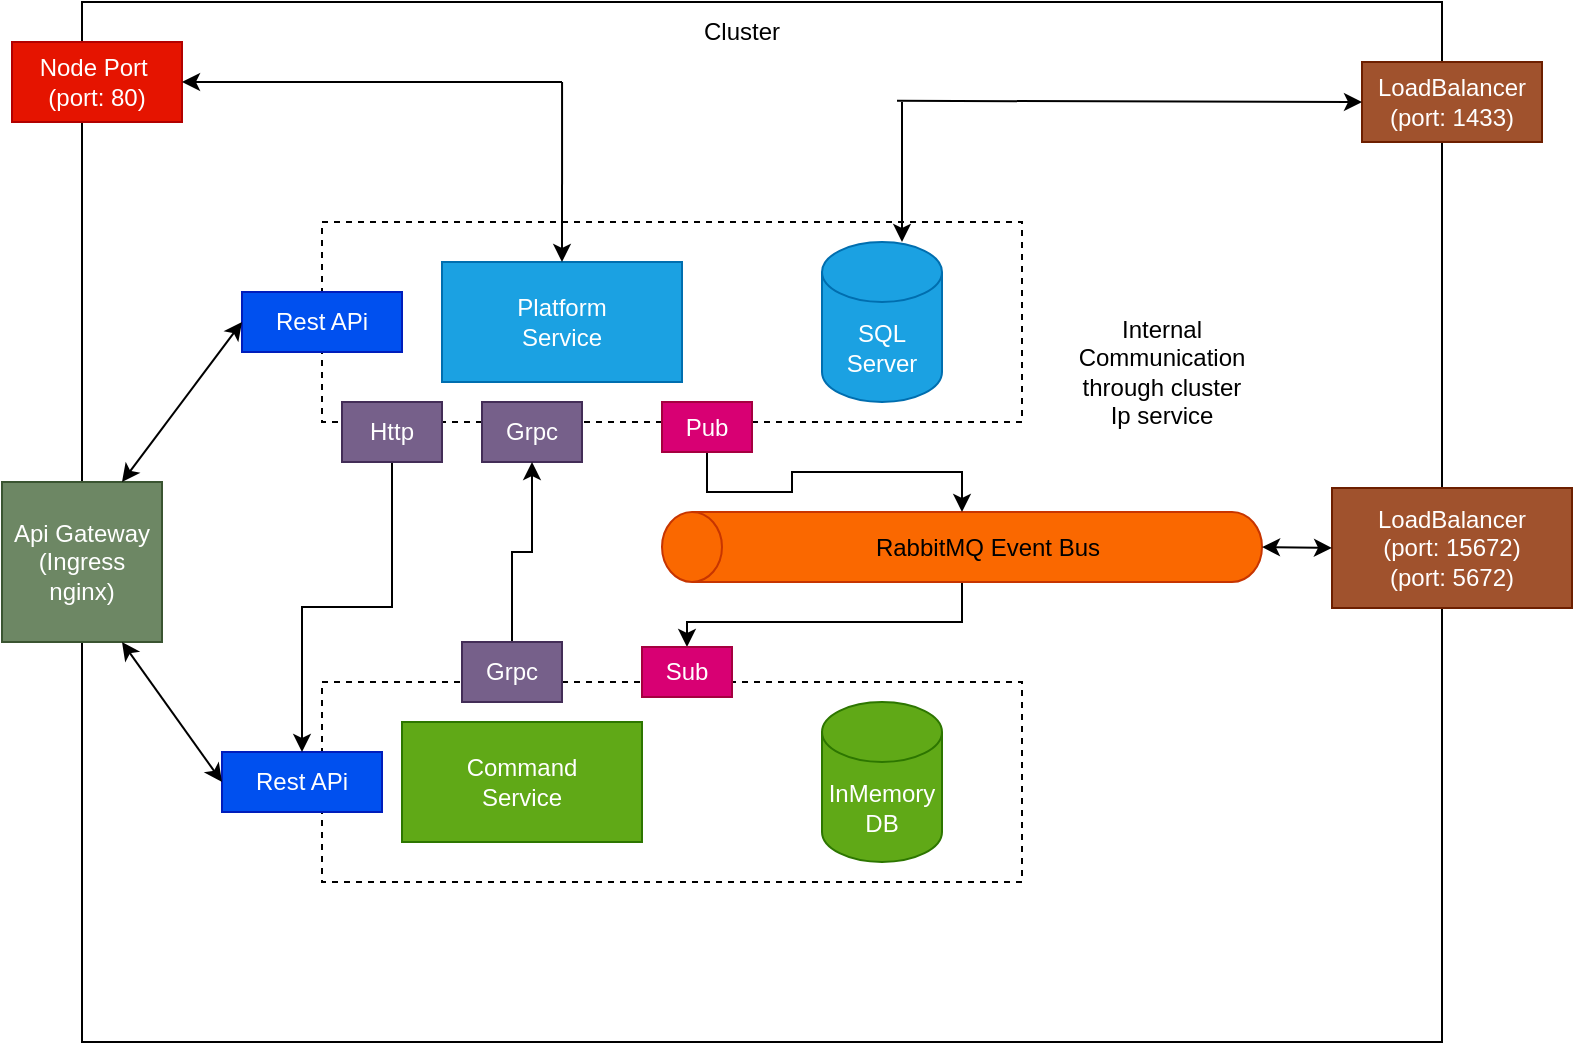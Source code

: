 <mxfile version="22.0.0" type="device">
  <diagram name="Page-1" id="NWsGqvWIWxAD_ZO16H3o">
    <mxGraphModel dx="1835" dy="2038" grid="1" gridSize="10" guides="1" tooltips="1" connect="1" arrows="1" fold="1" page="1" pageScale="1" pageWidth="800" pageHeight="1422" math="0" shadow="0">
      <root>
        <mxCell id="0" />
        <mxCell id="1" parent="0" />
        <mxCell id="BqGdIVfL7-PrXc9B32W9-1" value="Platform&lt;br&gt;Service" style="rounded=0;whiteSpace=wrap;html=1;fillColor=#1ba1e2;fontColor=#ffffff;strokeColor=#006EAF;" vertex="1" parent="1">
          <mxGeometry x="90" y="120" width="120" height="60" as="geometry" />
        </mxCell>
        <mxCell id="BqGdIVfL7-PrXc9B32W9-6" value="" style="rounded=0;whiteSpace=wrap;html=1;dashed=1;fillColor=none;" vertex="1" parent="1">
          <mxGeometry x="30" y="100" width="350" height="100" as="geometry" />
        </mxCell>
        <mxCell id="BqGdIVfL7-PrXc9B32W9-8" value="SQL&lt;br&gt;Server" style="shape=cylinder3;whiteSpace=wrap;html=1;boundedLbl=1;backgroundOutline=1;size=15;fillColor=#1ba1e2;fontColor=#ffffff;strokeColor=#006EAF;" vertex="1" parent="1">
          <mxGeometry x="280" y="110" width="60" height="80" as="geometry" />
        </mxCell>
        <mxCell id="BqGdIVfL7-PrXc9B32W9-9" value="InMemory&lt;br&gt;DB" style="shape=cylinder3;whiteSpace=wrap;html=1;boundedLbl=1;backgroundOutline=1;size=15;fillColor=#60a917;fontColor=#ffffff;strokeColor=#2D7600;" vertex="1" parent="1">
          <mxGeometry x="280" y="340" width="60" height="80" as="geometry" />
        </mxCell>
        <mxCell id="BqGdIVfL7-PrXc9B32W9-3" value="Command&lt;br&gt;Service" style="rounded=0;whiteSpace=wrap;html=1;fillColor=#60a917;fontColor=#ffffff;strokeColor=#2D7600;" vertex="1" parent="1">
          <mxGeometry x="70" y="350" width="120" height="60" as="geometry" />
        </mxCell>
        <mxCell id="BqGdIVfL7-PrXc9B32W9-5" value="" style="rounded=0;whiteSpace=wrap;html=1;dashed=1;fillColor=none;" vertex="1" parent="1">
          <mxGeometry x="30" y="330" width="350" height="100" as="geometry" />
        </mxCell>
        <mxCell id="BqGdIVfL7-PrXc9B32W9-15" value="" style="rounded=0;whiteSpace=wrap;html=1;fillColor=none;" vertex="1" parent="1">
          <mxGeometry x="-90" y="-10" width="680" height="520" as="geometry" />
        </mxCell>
        <mxCell id="BqGdIVfL7-PrXc9B32W9-30" style="edgeStyle=orthogonalEdgeStyle;rounded=0;orthogonalLoop=1;jettySize=auto;html=1;exitX=0;exitY=0.5;exitDx=0;exitDy=0;exitPerimeter=0;entryX=0.5;entryY=0;entryDx=0;entryDy=0;" edge="1" parent="1" source="BqGdIVfL7-PrXc9B32W9-12" target="BqGdIVfL7-PrXc9B32W9-27">
          <mxGeometry relative="1" as="geometry" />
        </mxCell>
        <mxCell id="BqGdIVfL7-PrXc9B32W9-12" value="RabbitMQ Event Bus" style="shape=cylinder3;whiteSpace=wrap;html=1;boundedLbl=1;backgroundOutline=1;size=15;direction=north;fillColor=#fa6800;fontColor=#000000;strokeColor=#C73500;" vertex="1" parent="1">
          <mxGeometry x="200" y="245" width="300" height="35" as="geometry" />
        </mxCell>
        <mxCell id="BqGdIVfL7-PrXc9B32W9-16" value="Api Gateway&lt;br&gt;(Ingress nginx)" style="whiteSpace=wrap;html=1;aspect=fixed;fillColor=#6d8764;fontColor=#ffffff;strokeColor=#3A5431;" vertex="1" parent="1">
          <mxGeometry x="-130" y="230" width="80" height="80" as="geometry" />
        </mxCell>
        <mxCell id="BqGdIVfL7-PrXc9B32W9-17" value="Rest APi" style="rounded=0;whiteSpace=wrap;html=1;fillColor=#0050ef;fontColor=#ffffff;strokeColor=#001DBC;" vertex="1" parent="1">
          <mxGeometry x="-10" y="135" width="80" height="30" as="geometry" />
        </mxCell>
        <mxCell id="BqGdIVfL7-PrXc9B32W9-18" value="Rest APi" style="rounded=0;whiteSpace=wrap;html=1;fillColor=#0050ef;fontColor=#ffffff;strokeColor=#001DBC;" vertex="1" parent="1">
          <mxGeometry x="-20" y="365" width="80" height="30" as="geometry" />
        </mxCell>
        <mxCell id="BqGdIVfL7-PrXc9B32W9-21" style="edgeStyle=orthogonalEdgeStyle;rounded=0;orthogonalLoop=1;jettySize=auto;html=1;entryX=0.5;entryY=0;entryDx=0;entryDy=0;" edge="1" parent="1" source="BqGdIVfL7-PrXc9B32W9-20" target="BqGdIVfL7-PrXc9B32W9-18">
          <mxGeometry relative="1" as="geometry" />
        </mxCell>
        <mxCell id="BqGdIVfL7-PrXc9B32W9-20" value="Http" style="rounded=0;whiteSpace=wrap;html=1;fillColor=#76608a;fontColor=#ffffff;strokeColor=#432D57;" vertex="1" parent="1">
          <mxGeometry x="40" y="190" width="50" height="30" as="geometry" />
        </mxCell>
        <mxCell id="BqGdIVfL7-PrXc9B32W9-22" value="Grpc" style="rounded=0;whiteSpace=wrap;html=1;fillColor=#76608a;fontColor=#ffffff;strokeColor=#432D57;" vertex="1" parent="1">
          <mxGeometry x="110" y="190" width="50" height="30" as="geometry" />
        </mxCell>
        <mxCell id="BqGdIVfL7-PrXc9B32W9-25" style="edgeStyle=orthogonalEdgeStyle;rounded=0;orthogonalLoop=1;jettySize=auto;html=1;exitX=0.5;exitY=0;exitDx=0;exitDy=0;entryX=0.5;entryY=1;entryDx=0;entryDy=0;" edge="1" parent="1" source="BqGdIVfL7-PrXc9B32W9-24" target="BqGdIVfL7-PrXc9B32W9-22">
          <mxGeometry relative="1" as="geometry" />
        </mxCell>
        <mxCell id="BqGdIVfL7-PrXc9B32W9-24" value="Grpc" style="rounded=0;whiteSpace=wrap;html=1;fillColor=#76608a;fontColor=#ffffff;strokeColor=#432D57;" vertex="1" parent="1">
          <mxGeometry x="100" y="310" width="50" height="30" as="geometry" />
        </mxCell>
        <mxCell id="BqGdIVfL7-PrXc9B32W9-28" style="edgeStyle=orthogonalEdgeStyle;rounded=0;orthogonalLoop=1;jettySize=auto;html=1;exitX=0.5;exitY=1;exitDx=0;exitDy=0;" edge="1" parent="1" source="BqGdIVfL7-PrXc9B32W9-26" target="BqGdIVfL7-PrXc9B32W9-12">
          <mxGeometry relative="1" as="geometry" />
        </mxCell>
        <mxCell id="BqGdIVfL7-PrXc9B32W9-26" value="Pub" style="rounded=0;whiteSpace=wrap;html=1;fillColor=#d80073;fontColor=#ffffff;strokeColor=#A50040;" vertex="1" parent="1">
          <mxGeometry x="200" y="190" width="45" height="25" as="geometry" />
        </mxCell>
        <mxCell id="BqGdIVfL7-PrXc9B32W9-27" value="Sub" style="rounded=0;whiteSpace=wrap;html=1;fillColor=#d80073;fontColor=#ffffff;strokeColor=#A50040;" vertex="1" parent="1">
          <mxGeometry x="190" y="312.5" width="45" height="25" as="geometry" />
        </mxCell>
        <mxCell id="BqGdIVfL7-PrXc9B32W9-31" value="Cluster" style="text;html=1;strokeColor=none;fillColor=none;align=center;verticalAlign=middle;whiteSpace=wrap;rounded=0;" vertex="1" parent="1">
          <mxGeometry x="210" y="-10" width="60" height="30" as="geometry" />
        </mxCell>
        <mxCell id="BqGdIVfL7-PrXc9B32W9-33" value="Internal Communication through cluster Ip service" style="text;html=1;strokeColor=none;fillColor=none;align=center;verticalAlign=middle;whiteSpace=wrap;rounded=0;" vertex="1" parent="1">
          <mxGeometry x="420" y="160" width="60" height="30" as="geometry" />
        </mxCell>
        <mxCell id="BqGdIVfL7-PrXc9B32W9-34" value="Node Port&amp;nbsp;&lt;br&gt;(port: 80)" style="rounded=0;whiteSpace=wrap;html=1;fillColor=#e51400;fontColor=#ffffff;strokeColor=#B20000;" vertex="1" parent="1">
          <mxGeometry x="-125" y="10" width="85" height="40" as="geometry" />
        </mxCell>
        <mxCell id="BqGdIVfL7-PrXc9B32W9-37" value="" style="endArrow=classic;startArrow=classic;html=1;rounded=0;exitX=0.75;exitY=0;exitDx=0;exitDy=0;" edge="1" parent="1" source="BqGdIVfL7-PrXc9B32W9-16">
          <mxGeometry width="50" height="50" relative="1" as="geometry">
            <mxPoint x="-60" y="200" as="sourcePoint" />
            <mxPoint x="-10" y="150" as="targetPoint" />
          </mxGeometry>
        </mxCell>
        <mxCell id="BqGdIVfL7-PrXc9B32W9-38" value="" style="endArrow=classic;startArrow=classic;html=1;rounded=0;exitX=0;exitY=0.5;exitDx=0;exitDy=0;" edge="1" parent="1" source="BqGdIVfL7-PrXc9B32W9-18">
          <mxGeometry width="50" height="50" relative="1" as="geometry">
            <mxPoint x="-120" y="360" as="sourcePoint" />
            <mxPoint x="-70" y="310" as="targetPoint" />
          </mxGeometry>
        </mxCell>
        <mxCell id="BqGdIVfL7-PrXc9B32W9-40" value="" style="endArrow=classic;html=1;rounded=0;exitX=0.353;exitY=0.077;exitDx=0;exitDy=0;exitPerimeter=0;" edge="1" parent="1" source="BqGdIVfL7-PrXc9B32W9-15">
          <mxGeometry width="50" height="50" relative="1" as="geometry">
            <mxPoint x="150" y="40" as="sourcePoint" />
            <mxPoint x="150" y="120" as="targetPoint" />
          </mxGeometry>
        </mxCell>
        <mxCell id="BqGdIVfL7-PrXc9B32W9-41" value="" style="endArrow=classic;html=1;rounded=0;" edge="1" parent="1">
          <mxGeometry width="50" height="50" relative="1" as="geometry">
            <mxPoint x="150" y="30" as="sourcePoint" />
            <mxPoint x="-40" y="30" as="targetPoint" />
          </mxGeometry>
        </mxCell>
        <mxCell id="BqGdIVfL7-PrXc9B32W9-42" value="LoadBalancer&lt;br&gt;(port: 1433)" style="rounded=0;whiteSpace=wrap;html=1;fillColor=#a0522d;fontColor=#ffffff;strokeColor=#6D1F00;" vertex="1" parent="1">
          <mxGeometry x="550" y="20" width="90" height="40" as="geometry" />
        </mxCell>
        <mxCell id="BqGdIVfL7-PrXc9B32W9-43" value="" style="endArrow=classic;html=1;rounded=0;entryX=0;entryY=0.5;entryDx=0;entryDy=0;" edge="1" parent="1" target="BqGdIVfL7-PrXc9B32W9-42">
          <mxGeometry width="50" height="50" relative="1" as="geometry">
            <mxPoint x="317.5" y="39.41" as="sourcePoint" />
            <mxPoint x="127.5" y="39.41" as="targetPoint" />
          </mxGeometry>
        </mxCell>
        <mxCell id="BqGdIVfL7-PrXc9B32W9-44" value="" style="endArrow=classic;html=1;rounded=0;exitX=0.353;exitY=0.077;exitDx=0;exitDy=0;exitPerimeter=0;" edge="1" parent="1">
          <mxGeometry width="50" height="50" relative="1" as="geometry">
            <mxPoint x="320" y="40" as="sourcePoint" />
            <mxPoint x="320" y="110" as="targetPoint" />
          </mxGeometry>
        </mxCell>
        <mxCell id="BqGdIVfL7-PrXc9B32W9-45" value="LoadBalancer&lt;br&gt;(port:&amp;nbsp;15672)&lt;br&gt;(port:&amp;nbsp;5672)" style="rounded=0;whiteSpace=wrap;html=1;fillColor=#a0522d;fontColor=#ffffff;strokeColor=#6D1F00;" vertex="1" parent="1">
          <mxGeometry x="535" y="233" width="120" height="60" as="geometry" />
        </mxCell>
        <mxCell id="BqGdIVfL7-PrXc9B32W9-46" value="" style="endArrow=classic;startArrow=classic;html=1;rounded=0;exitX=0.5;exitY=1;exitDx=0;exitDy=0;exitPerimeter=0;entryX=0;entryY=0.5;entryDx=0;entryDy=0;" edge="1" parent="1" source="BqGdIVfL7-PrXc9B32W9-12" target="BqGdIVfL7-PrXc9B32W9-45">
          <mxGeometry width="50" height="50" relative="1" as="geometry">
            <mxPoint x="480" y="310" as="sourcePoint" />
            <mxPoint x="530" y="260" as="targetPoint" />
          </mxGeometry>
        </mxCell>
      </root>
    </mxGraphModel>
  </diagram>
</mxfile>
